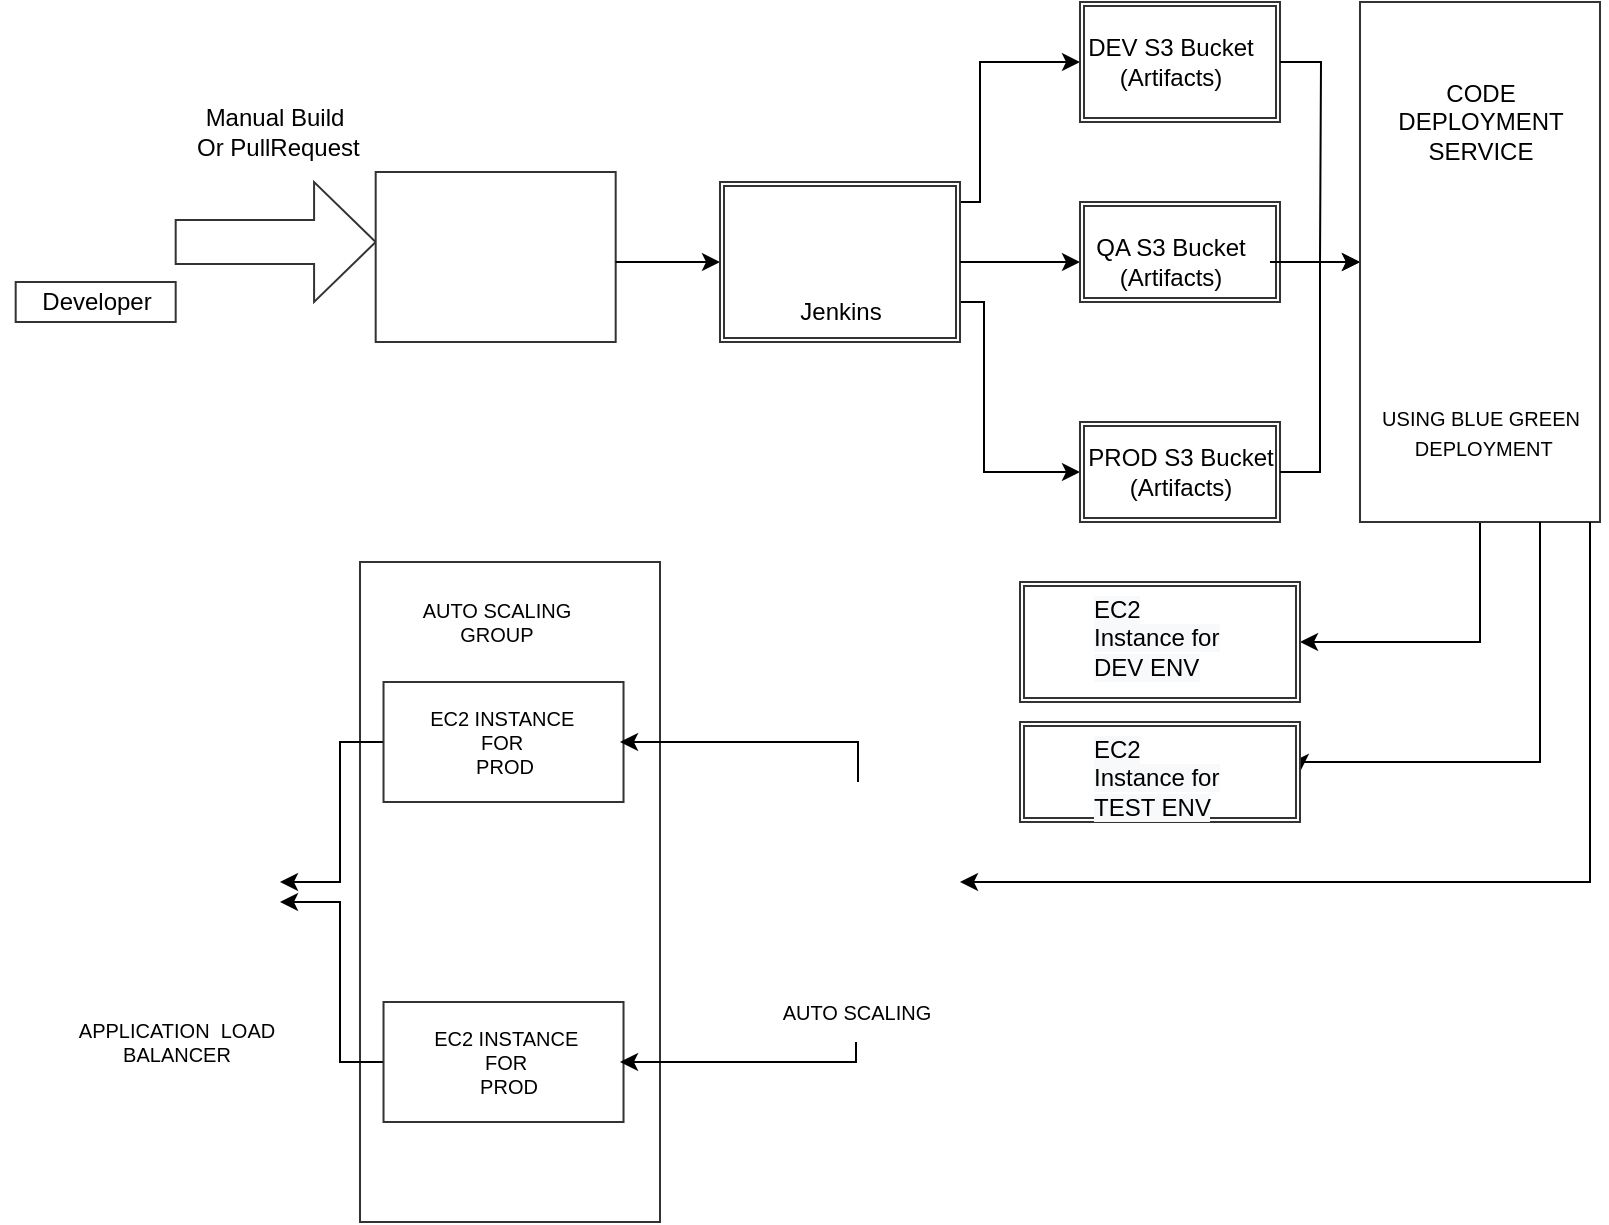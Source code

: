 <mxfile version="20.3.3" type="github">
  <diagram id="-F1m-ytNoL46SiGol18d" name="Page-1">
    <mxGraphModel dx="1038" dy="539" grid="1" gridSize="10" guides="1" tooltips="1" connect="1" arrows="1" fold="1" page="1" pageScale="1" pageWidth="850" pageHeight="1100" math="0" shadow="0">
      <root>
        <mxCell id="0" />
        <mxCell id="1" parent="0" />
        <mxCell id="B6NvrUyRair3Ul-uYASM-1" value="" style="shape=image;verticalLabelPosition=bottom;labelBackgroundColor=default;verticalAlign=top;aspect=fixed;imageAspect=0;image=https://www.cyberark.com/wp-content/uploads/2019/11/Developer.jpg;" vertex="1" parent="1">
          <mxGeometry x="20" y="160" width="87.84" height="50" as="geometry" />
        </mxCell>
        <mxCell id="B6NvrUyRair3Ul-uYASM-2" value="" style="rounded=0;whiteSpace=wrap;html=1;strokeColor=#333333;" vertex="1" parent="1">
          <mxGeometry x="27.84" y="210" width="80" height="20" as="geometry" />
        </mxCell>
        <mxCell id="B6NvrUyRair3Ul-uYASM-3" value="Developer" style="text;html=1;resizable=0;autosize=1;align=center;verticalAlign=middle;points=[];fillColor=none;strokeColor=none;rounded=0;" vertex="1" parent="1">
          <mxGeometry x="27.84" y="205" width="80" height="30" as="geometry" />
        </mxCell>
        <mxCell id="B6NvrUyRair3Ul-uYASM-5" value="" style="shape=singleArrow;whiteSpace=wrap;html=1;strokeColor=#333333;arrowWidth=0.367;arrowSize=0.308;" vertex="1" parent="1">
          <mxGeometry x="107.84" y="160" width="100" height="60" as="geometry" />
        </mxCell>
        <mxCell id="B6NvrUyRair3Ul-uYASM-6" value="" style="verticalLabelPosition=bottom;verticalAlign=top;html=1;shape=mxgraph.basic.rect;fillColor2=none;strokeWidth=1;size=20;indent=5;strokeColor=#333333;" vertex="1" parent="1">
          <mxGeometry x="207.84" y="155" width="120" height="85" as="geometry" />
        </mxCell>
        <mxCell id="B6NvrUyRair3Ul-uYASM-7" value="" style="shape=image;verticalLabelPosition=bottom;labelBackgroundColor=default;verticalAlign=top;aspect=fixed;imageAspect=0;image=https://miro.medium.com/max/719/0*LqBi2dONH28oTKVX.png;" vertex="1" parent="1">
          <mxGeometry x="211.76" y="160" width="112.16" height="61.9" as="geometry" />
        </mxCell>
        <mxCell id="B6NvrUyRair3Ul-uYASM-8" value="Manual Build&lt;br&gt;&amp;nbsp;Or PullRequest" style="text;html=1;resizable=0;autosize=1;align=center;verticalAlign=middle;points=[];fillColor=none;strokeColor=none;rounded=0;" vertex="1" parent="1">
          <mxGeometry x="101.76" y="115" width="110" height="40" as="geometry" />
        </mxCell>
        <mxCell id="B6NvrUyRair3Ul-uYASM-12" value="" style="edgeStyle=elbowEdgeStyle;elbow=horizontal;endArrow=classic;html=1;rounded=0;" edge="1" parent="1">
          <mxGeometry width="50" height="50" relative="1" as="geometry">
            <mxPoint x="500" y="170" as="sourcePoint" />
            <mxPoint x="560" y="100" as="targetPoint" />
            <Array as="points">
              <mxPoint x="510" y="130" />
            </Array>
          </mxGeometry>
        </mxCell>
        <mxCell id="B6NvrUyRair3Ul-uYASM-15" value="" style="edgeStyle=elbowEdgeStyle;elbow=horizontal;endArrow=classic;html=1;rounded=0;" edge="1" parent="1">
          <mxGeometry width="50" height="50" relative="1" as="geometry">
            <mxPoint x="480" y="220" as="sourcePoint" />
            <mxPoint x="560" y="305" as="targetPoint" />
            <Array as="points">
              <mxPoint x="512" y="280" />
            </Array>
          </mxGeometry>
        </mxCell>
        <mxCell id="B6NvrUyRair3Ul-uYASM-17" value="" style="edgeStyle=elbowEdgeStyle;elbow=horizontal;endArrow=classic;html=1;rounded=0;" edge="1" parent="1">
          <mxGeometry width="50" height="50" relative="1" as="geometry">
            <mxPoint x="327.84" y="200" as="sourcePoint" />
            <mxPoint x="380" y="200" as="targetPoint" />
            <Array as="points">
              <mxPoint x="357.84" y="190" />
            </Array>
          </mxGeometry>
        </mxCell>
        <mxCell id="B6NvrUyRair3Ul-uYASM-18" value="" style="shape=ext;double=1;rounded=0;whiteSpace=wrap;html=1;strokeColor=#333333;" vertex="1" parent="1">
          <mxGeometry x="380" y="160" width="120" height="80" as="geometry" />
        </mxCell>
        <mxCell id="B6NvrUyRair3Ul-uYASM-19" value="" style="shape=image;verticalLabelPosition=bottom;labelBackgroundColor=default;verticalAlign=top;aspect=fixed;imageAspect=0;image=https://upload.wikimedia.org/wikipedia/commons/thumb/e/e9/Jenkins_logo.svg/1200px-Jenkins_logo.svg.png;" vertex="1" parent="1">
          <mxGeometry x="416.43" y="165" width="39.88" height="55" as="geometry" />
        </mxCell>
        <mxCell id="B6NvrUyRair3Ul-uYASM-21" value="Jenkins" style="text;html=1;align=center;verticalAlign=middle;resizable=0;points=[];autosize=1;strokeColor=none;fillColor=none;" vertex="1" parent="1">
          <mxGeometry x="410" y="210" width="60" height="30" as="geometry" />
        </mxCell>
        <mxCell id="B6NvrUyRair3Ul-uYASM-23" value="" style="edgeStyle=elbowEdgeStyle;elbow=horizontal;endArrow=classic;html=1;rounded=0;" edge="1" parent="1">
          <mxGeometry width="50" height="50" relative="1" as="geometry">
            <mxPoint x="500" y="200" as="sourcePoint" />
            <mxPoint x="560" y="200" as="targetPoint" />
            <Array as="points">
              <mxPoint x="522" y="260" />
            </Array>
          </mxGeometry>
        </mxCell>
        <mxCell id="B6NvrUyRair3Ul-uYASM-24" value="" style="shape=ext;double=1;rounded=0;whiteSpace=wrap;html=1;strokeColor=#333333;" vertex="1" parent="1">
          <mxGeometry x="560" y="70" width="100" height="60" as="geometry" />
        </mxCell>
        <mxCell id="B6NvrUyRair3Ul-uYASM-26" value="" style="shape=ext;double=1;rounded=0;whiteSpace=wrap;html=1;strokeColor=#333333;" vertex="1" parent="1">
          <mxGeometry x="560" y="170" width="100" height="50" as="geometry" />
        </mxCell>
        <mxCell id="B6NvrUyRair3Ul-uYASM-27" value="" style="shape=ext;double=1;rounded=0;whiteSpace=wrap;html=1;strokeColor=#333333;" vertex="1" parent="1">
          <mxGeometry x="560" y="280" width="100" height="50" as="geometry" />
        </mxCell>
        <mxCell id="B6NvrUyRair3Ul-uYASM-28" value="DEV S3 Bucket&lt;br&gt;(Artifacts)" style="text;html=1;resizable=0;autosize=1;align=center;verticalAlign=middle;points=[];fillColor=none;strokeColor=none;rounded=0;imageWidth=40;imageHeight=40;" vertex="1" parent="1">
          <mxGeometry x="550" y="80" width="110" height="40" as="geometry" />
        </mxCell>
        <mxCell id="B6NvrUyRair3Ul-uYASM-41" value="" style="edgeStyle=orthogonalEdgeStyle;rounded=0;orthogonalLoop=1;jettySize=auto;html=1;" edge="1" parent="1" target="B6NvrUyRair3Ul-uYASM-38">
          <mxGeometry relative="1" as="geometry">
            <mxPoint x="660" y="305" as="sourcePoint" />
            <Array as="points">
              <mxPoint x="680" y="305" />
              <mxPoint x="680" y="200" />
            </Array>
          </mxGeometry>
        </mxCell>
        <mxCell id="B6NvrUyRair3Ul-uYASM-34" value="PROD S3 Bucket&lt;br&gt;(Artifacts)" style="text;html=1;resizable=0;autosize=1;align=center;verticalAlign=middle;points=[];fillColor=none;strokeColor=none;rounded=0;imageWidth=40;imageHeight=40;" vertex="1" parent="1">
          <mxGeometry x="550" y="285" width="120" height="40" as="geometry" />
        </mxCell>
        <mxCell id="B6NvrUyRair3Ul-uYASM-40" value="" style="edgeStyle=orthogonalEdgeStyle;rounded=0;orthogonalLoop=1;jettySize=auto;html=1;" edge="1" parent="1" source="B6NvrUyRair3Ul-uYASM-35" target="B6NvrUyRair3Ul-uYASM-38">
          <mxGeometry relative="1" as="geometry" />
        </mxCell>
        <mxCell id="B6NvrUyRair3Ul-uYASM-35" value="QA S3 Bucket&lt;br&gt;(Artifacts)" style="text;html=1;resizable=0;autosize=1;align=center;verticalAlign=middle;points=[];fillColor=none;strokeColor=none;rounded=0;imageWidth=40;imageHeight=40;" vertex="1" parent="1">
          <mxGeometry x="555" y="180" width="100" height="40" as="geometry" />
        </mxCell>
        <mxCell id="B6NvrUyRair3Ul-uYASM-54" style="edgeStyle=orthogonalEdgeStyle;rounded=0;orthogonalLoop=1;jettySize=auto;html=1;fontSize=10;entryX=1;entryY=0.5;entryDx=0;entryDy=0;" edge="1" parent="1" source="B6NvrUyRair3Ul-uYASM-38" target="B6NvrUyRair3Ul-uYASM-56">
          <mxGeometry relative="1" as="geometry">
            <mxPoint x="670" y="430" as="targetPoint" />
            <Array as="points">
              <mxPoint x="760" y="390" />
            </Array>
          </mxGeometry>
        </mxCell>
        <mxCell id="B6NvrUyRair3Ul-uYASM-38" value="" style="rounded=0;whiteSpace=wrap;html=1;strokeColor=#333333;" vertex="1" parent="1">
          <mxGeometry x="700" y="70" width="120" height="260" as="geometry" />
        </mxCell>
        <mxCell id="B6NvrUyRair3Ul-uYASM-44" value="CODE&lt;br&gt;&amp;nbsp;DEPLOYMENT&amp;nbsp;&lt;br&gt;SERVICE" style="text;html=1;resizable=0;autosize=1;align=center;verticalAlign=middle;points=[];fillColor=none;strokeColor=none;rounded=0;" vertex="1" parent="1">
          <mxGeometry x="705" y="100" width="110" height="60" as="geometry" />
        </mxCell>
        <mxCell id="B6NvrUyRair3Ul-uYASM-45" value="" style="edgeStyle=orthogonalEdgeStyle;rounded=0;orthogonalLoop=1;jettySize=auto;html=1;endArrow=none;" edge="1" parent="1" source="B6NvrUyRair3Ul-uYASM-28">
          <mxGeometry relative="1" as="geometry">
            <mxPoint x="660" y="100" as="sourcePoint" />
            <mxPoint x="680" y="200" as="targetPoint" />
          </mxGeometry>
        </mxCell>
        <mxCell id="B6NvrUyRair3Ul-uYASM-49" value="" style="shape=image;verticalLabelPosition=bottom;labelBackgroundColor=default;verticalAlign=top;aspect=fixed;imageAspect=0;image=https://img.stackshare.io/service/1888/aws-codedeploy.png;" vertex="1" parent="1">
          <mxGeometry x="720" y="165" width="80" height="80" as="geometry" />
        </mxCell>
        <mxCell id="B6NvrUyRair3Ul-uYASM-53" value="&lt;font style=&quot;font-size: 10px;&quot;&gt;USING BLUE GREEN&lt;br&gt;&amp;nbsp;DEPLOYMENT&lt;/font&gt;" style="text;html=1;resizable=0;autosize=1;align=center;verticalAlign=middle;points=[];fillColor=none;strokeColor=none;rounded=0;" vertex="1" parent="1">
          <mxGeometry x="700" y="265" width="120" height="40" as="geometry" />
        </mxCell>
        <mxCell id="B6NvrUyRair3Ul-uYASM-56" value="" style="shape=ext;double=1;rounded=0;whiteSpace=wrap;html=1;strokeColor=#333333;fontSize=10;" vertex="1" parent="1">
          <mxGeometry x="530" y="360" width="140" height="60" as="geometry" />
        </mxCell>
        <mxCell id="B6NvrUyRair3Ul-uYASM-57" style="edgeStyle=orthogonalEdgeStyle;rounded=0;orthogonalLoop=1;jettySize=auto;html=1;fontSize=10;entryX=1;entryY=0.5;entryDx=0;entryDy=0;" edge="1" parent="1" target="B6NvrUyRair3Ul-uYASM-59">
          <mxGeometry relative="1" as="geometry">
            <mxPoint x="700" y="430" as="targetPoint" />
            <mxPoint x="790" y="330" as="sourcePoint" />
            <Array as="points">
              <mxPoint x="790" y="450" />
            </Array>
          </mxGeometry>
        </mxCell>
        <mxCell id="B6NvrUyRair3Ul-uYASM-58" style="edgeStyle=orthogonalEdgeStyle;rounded=0;orthogonalLoop=1;jettySize=auto;html=1;fontSize=10;" edge="1" parent="1">
          <mxGeometry relative="1" as="geometry">
            <mxPoint x="500" y="510" as="targetPoint" />
            <mxPoint x="815" y="330" as="sourcePoint" />
            <Array as="points">
              <mxPoint x="815" y="510" />
              <mxPoint x="725" y="510" />
            </Array>
          </mxGeometry>
        </mxCell>
        <mxCell id="B6NvrUyRair3Ul-uYASM-59" value="" style="shape=ext;double=1;rounded=0;whiteSpace=wrap;html=1;strokeColor=#333333;fontSize=10;" vertex="1" parent="1">
          <mxGeometry x="530" y="430" width="140" height="50" as="geometry" />
        </mxCell>
        <mxCell id="B6NvrUyRair3Ul-uYASM-60" value="&lt;span style=&quot;color: rgb(0, 0, 0); font-family: Helvetica; font-size: 12px; font-style: normal; font-variant-ligatures: normal; font-variant-caps: normal; font-weight: 400; letter-spacing: normal; orphans: 2; text-align: center; text-indent: 0px; text-transform: none; widows: 2; word-spacing: 0px; -webkit-text-stroke-width: 0px; background-color: rgb(248, 249, 250); text-decoration-thickness: initial; text-decoration-style: initial; text-decoration-color: initial; float: none; display: inline !important;&quot;&gt;EC2 Instance for DEV ENV&lt;/span&gt;" style="text;whiteSpace=wrap;html=1;fontSize=10;" vertex="1" parent="1">
          <mxGeometry x="565" y="360" width="70" height="40" as="geometry" />
        </mxCell>
        <mxCell id="B6NvrUyRair3Ul-uYASM-61" value="&lt;span style=&quot;color: rgb(0, 0, 0); font-family: Helvetica; font-size: 12px; font-style: normal; font-variant-ligatures: normal; font-variant-caps: normal; font-weight: 400; letter-spacing: normal; orphans: 2; text-align: center; text-indent: 0px; text-transform: none; widows: 2; word-spacing: 0px; -webkit-text-stroke-width: 0px; background-color: rgb(248, 249, 250); text-decoration-thickness: initial; text-decoration-style: initial; text-decoration-color: initial; float: none; display: inline !important;&quot;&gt;EC2 Instance for TEST ENV&lt;/span&gt;" style="text;whiteSpace=wrap;html=1;fontSize=10;" vertex="1" parent="1">
          <mxGeometry x="565" y="430" width="70" height="40" as="geometry" />
        </mxCell>
        <mxCell id="B6NvrUyRair3Ul-uYASM-62" value="" style="shape=image;verticalLabelPosition=bottom;labelBackgroundColor=default;verticalAlign=top;aspect=fixed;imageAspect=0;image=https://upload.wikimedia.org/wikipedia/commons/thumb/d/dd/AWS_Simple_Icons_Compute_Amazon_Elastic_MapReduce_Auto_Scaling.svg/2048px-AWS_Simple_Icons_Compute_Amazon_Elastic_MapReduce_Auto_Scaling.svg.png;" vertex="1" parent="1">
          <mxGeometry x="398" y="460" width="102" height="102" as="geometry" />
        </mxCell>
        <mxCell id="B6NvrUyRair3Ul-uYASM-63" value="AUTO SCALING" style="text;html=1;resizable=0;autosize=1;align=center;verticalAlign=middle;points=[];fillColor=none;strokeColor=none;rounded=0;fontSize=10;" vertex="1" parent="1">
          <mxGeometry x="398" y="560" width="100" height="30" as="geometry" />
        </mxCell>
        <mxCell id="B6NvrUyRair3Ul-uYASM-69" value="" style="rounded=0;whiteSpace=wrap;html=1;strokeColor=#333333;fontSize=10;" vertex="1" parent="1">
          <mxGeometry x="200" y="350" width="150" height="330" as="geometry" />
        </mxCell>
        <mxCell id="B6NvrUyRair3Ul-uYASM-78" style="edgeStyle=orthogonalEdgeStyle;rounded=0;orthogonalLoop=1;jettySize=auto;html=1;fontSize=10;" edge="1" parent="1" source="B6NvrUyRair3Ul-uYASM-68">
          <mxGeometry relative="1" as="geometry">
            <mxPoint x="160" y="520" as="targetPoint" />
            <Array as="points">
              <mxPoint x="190" y="600" />
              <mxPoint x="190" y="520" />
            </Array>
          </mxGeometry>
        </mxCell>
        <mxCell id="B6NvrUyRair3Ul-uYASM-68" value="" style="rounded=0;whiteSpace=wrap;html=1;strokeColor=#333333;fontSize=10;" vertex="1" parent="1">
          <mxGeometry x="211.76" y="570" width="120" height="60" as="geometry" />
        </mxCell>
        <mxCell id="B6NvrUyRair3Ul-uYASM-77" style="edgeStyle=orthogonalEdgeStyle;rounded=0;orthogonalLoop=1;jettySize=auto;html=1;fontSize=10;" edge="1" parent="1" source="B6NvrUyRair3Ul-uYASM-67">
          <mxGeometry relative="1" as="geometry">
            <mxPoint x="160" y="510" as="targetPoint" />
            <Array as="points">
              <mxPoint x="190" y="440" />
              <mxPoint x="190" y="510" />
            </Array>
          </mxGeometry>
        </mxCell>
        <mxCell id="B6NvrUyRair3Ul-uYASM-67" value="" style="rounded=0;whiteSpace=wrap;html=1;strokeColor=#333333;fontSize=10;" vertex="1" parent="1">
          <mxGeometry x="211.76" y="410" width="120" height="60" as="geometry" />
        </mxCell>
        <mxCell id="B6NvrUyRair3Ul-uYASM-65" style="edgeStyle=orthogonalEdgeStyle;rounded=0;orthogonalLoop=1;jettySize=auto;html=1;fontSize=10;" edge="1" parent="1" source="B6NvrUyRair3Ul-uYASM-62">
          <mxGeometry relative="1" as="geometry">
            <mxPoint x="330" y="440" as="targetPoint" />
            <Array as="points">
              <mxPoint x="449" y="440" />
              <mxPoint x="330" y="440" />
            </Array>
          </mxGeometry>
        </mxCell>
        <mxCell id="B6NvrUyRair3Ul-uYASM-66" style="edgeStyle=orthogonalEdgeStyle;rounded=0;orthogonalLoop=1;jettySize=auto;html=1;fontSize=10;" edge="1" parent="1" source="B6NvrUyRair3Ul-uYASM-63">
          <mxGeometry relative="1" as="geometry">
            <mxPoint x="330" y="600" as="targetPoint" />
            <Array as="points">
              <mxPoint x="448" y="600" />
              <mxPoint x="340" y="600" />
            </Array>
          </mxGeometry>
        </mxCell>
        <mxCell id="B6NvrUyRair3Ul-uYASM-70" value="EC2 INSTANCE&amp;nbsp;&lt;br&gt;FOR&amp;nbsp;&lt;br&gt;PROD" style="text;html=1;resizable=0;autosize=1;align=center;verticalAlign=middle;points=[];fillColor=none;strokeColor=none;rounded=0;fontSize=10;" vertex="1" parent="1">
          <mxGeometry x="221.76" y="415" width="100" height="50" as="geometry" />
        </mxCell>
        <mxCell id="B6NvrUyRair3Ul-uYASM-71" value="EC2 INSTANCE&amp;nbsp;&lt;br&gt;FOR&amp;nbsp;&lt;br&gt;PROD" style="text;html=1;resizable=0;autosize=1;align=center;verticalAlign=middle;points=[];fillColor=none;strokeColor=none;rounded=0;fontSize=10;" vertex="1" parent="1">
          <mxGeometry x="223.92" y="575" width="100" height="50" as="geometry" />
        </mxCell>
        <mxCell id="B6NvrUyRair3Ul-uYASM-72" value="AUTO SCALING&lt;br&gt;GROUP" style="text;html=1;resizable=0;autosize=1;align=center;verticalAlign=middle;points=[];fillColor=none;strokeColor=none;rounded=0;fontSize=10;" vertex="1" parent="1">
          <mxGeometry x="217.84" y="360" width="100" height="40" as="geometry" />
        </mxCell>
        <mxCell id="B6NvrUyRair3Ul-uYASM-74" value="" style="shape=image;verticalLabelPosition=bottom;labelBackgroundColor=default;verticalAlign=top;aspect=fixed;imageAspect=0;image=https://symbols.getvecta.com/stencil_9/38_application-load-balancer.bd6924365b.svg;direction=south;" vertex="1" parent="1">
          <mxGeometry x="60" y="465" width="96" height="96" as="geometry" />
        </mxCell>
        <mxCell id="B6NvrUyRair3Ul-uYASM-79" value="APPLICATION&amp;nbsp; LOAD &lt;br&gt;BALANCER" style="text;html=1;resizable=0;autosize=1;align=center;verticalAlign=middle;points=[];fillColor=none;strokeColor=none;rounded=0;fontSize=10;" vertex="1" parent="1">
          <mxGeometry x="48" y="570" width="120" height="40" as="geometry" />
        </mxCell>
      </root>
    </mxGraphModel>
  </diagram>
</mxfile>
